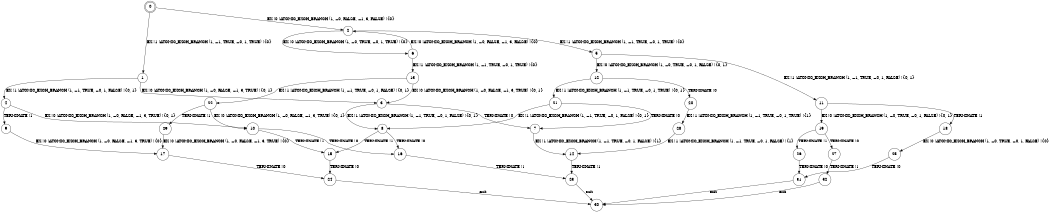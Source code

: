digraph BCG {
size = "7, 10.5";
center = TRUE;
node [shape = circle];
0 [peripheries = 2];
0 -> 1 [label = "EX !1 !ATOMIC_EXCH_BRANCH (1, +1, TRUE, +0, 1, TRUE) !{0}"];
0 -> 2 [label = "EX !0 !ATOMIC_EXCH_BRANCH (1, +0, FALSE, +1, 3, FALSE) !{0}"];
1 -> 3 [label = "EX !0 !ATOMIC_EXCH_BRANCH (1, +0, FALSE, +1, 3, TRUE) !{0, 1}"];
1 -> 4 [label = "EX !1 !ATOMIC_EXCH_BRANCH (1, +1, TRUE, +0, 1, FALSE) !{0, 1}"];
2 -> 5 [label = "EX !1 !ATOMIC_EXCH_BRANCH (1, +1, TRUE, +0, 1, TRUE) !{0}"];
2 -> 6 [label = "EX !0 !ATOMIC_EXCH_BRANCH (1, +0, TRUE, +0, 1, TRUE) !{0}"];
3 -> 7 [label = "TERMINATE !0"];
3 -> 8 [label = "EX !1 !ATOMIC_EXCH_BRANCH (1, +1, TRUE, +0, 1, FALSE) !{0, 1}"];
4 -> 9 [label = "TERMINATE !1"];
4 -> 10 [label = "EX !0 !ATOMIC_EXCH_BRANCH (1, +0, FALSE, +1, 3, TRUE) !{0, 1}"];
5 -> 11 [label = "EX !1 !ATOMIC_EXCH_BRANCH (1, +1, TRUE, +0, 1, FALSE) !{0, 1}"];
5 -> 12 [label = "EX !0 !ATOMIC_EXCH_BRANCH (1, +0, TRUE, +0, 1, FALSE) !{0, 1}"];
6 -> 13 [label = "EX !1 !ATOMIC_EXCH_BRANCH (1, +1, TRUE, +0, 1, TRUE) !{0}"];
6 -> 2 [label = "EX !0 !ATOMIC_EXCH_BRANCH (1, +0, FALSE, +1, 3, FALSE) !{0}"];
7 -> 14 [label = "EX !1 !ATOMIC_EXCH_BRANCH (1, +1, TRUE, +0, 1, FALSE) !{1}"];
8 -> 15 [label = "TERMINATE !1"];
8 -> 16 [label = "TERMINATE !0"];
9 -> 17 [label = "EX !0 !ATOMIC_EXCH_BRANCH (1, +0, FALSE, +1, 3, TRUE) !{0}"];
10 -> 15 [label = "TERMINATE !1"];
10 -> 16 [label = "TERMINATE !0"];
11 -> 18 [label = "TERMINATE !1"];
11 -> 19 [label = "EX !0 !ATOMIC_EXCH_BRANCH (1, +0, TRUE, +0, 1, FALSE) !{0, 1}"];
12 -> 20 [label = "TERMINATE !0"];
12 -> 21 [label = "EX !1 !ATOMIC_EXCH_BRANCH (1, +1, TRUE, +0, 1, TRUE) !{0, 1}"];
13 -> 22 [label = "EX !1 !ATOMIC_EXCH_BRANCH (1, +1, TRUE, +0, 1, FALSE) !{0, 1}"];
13 -> 3 [label = "EX !0 !ATOMIC_EXCH_BRANCH (1, +0, FALSE, +1, 3, TRUE) !{0, 1}"];
14 -> 23 [label = "TERMINATE !1"];
15 -> 24 [label = "TERMINATE !0"];
16 -> 23 [label = "TERMINATE !1"];
17 -> 24 [label = "TERMINATE !0"];
18 -> 25 [label = "EX !0 !ATOMIC_EXCH_BRANCH (1, +0, TRUE, +0, 1, FALSE) !{0}"];
19 -> 26 [label = "TERMINATE !1"];
19 -> 27 [label = "TERMINATE !0"];
20 -> 28 [label = "EX !1 !ATOMIC_EXCH_BRANCH (1, +1, TRUE, +0, 1, TRUE) !{1}"];
21 -> 7 [label = "TERMINATE !0"];
21 -> 8 [label = "EX !1 !ATOMIC_EXCH_BRANCH (1, +1, TRUE, +0, 1, FALSE) !{0, 1}"];
22 -> 29 [label = "TERMINATE !1"];
22 -> 10 [label = "EX !0 !ATOMIC_EXCH_BRANCH (1, +0, FALSE, +1, 3, TRUE) !{0, 1}"];
23 -> 30 [label = "exit"];
24 -> 30 [label = "exit"];
25 -> 31 [label = "TERMINATE !0"];
26 -> 31 [label = "TERMINATE !0"];
27 -> 32 [label = "TERMINATE !1"];
28 -> 14 [label = "EX !1 !ATOMIC_EXCH_BRANCH (1, +1, TRUE, +0, 1, FALSE) !{1}"];
29 -> 17 [label = "EX !0 !ATOMIC_EXCH_BRANCH (1, +0, FALSE, +1, 3, TRUE) !{0}"];
31 -> 30 [label = "exit"];
32 -> 30 [label = "exit"];
}
